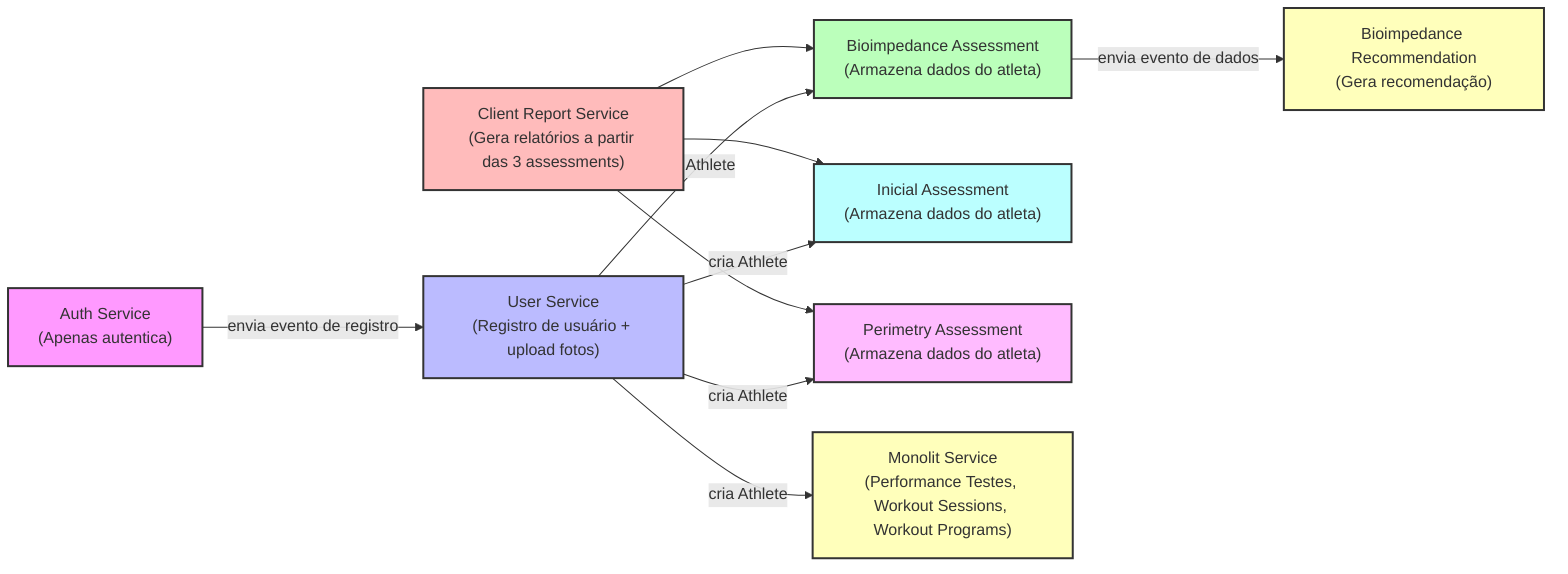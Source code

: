 graph LR
    %% Serviços principais
    Auth["Auth Service\n(Apenas autentica)"] -->|envia evento de registro| User["User Service\n(Registro de usuário + upload fotos)"]

    %% Criação de atleta
    User -->|cria Athlete| Bioimpedance["Bioimpedance Assessment\n(Armazena dados do atleta)"]
    User -->|cria Athlete| InicialAssessment["Inicial Assessment\n(Armazena dados do atleta)"]
    User -->|cria Athlete| PerimetryAssessment["Perimetry Assessment\n(Armazena dados do atleta)"]
    User -->|cria Athlete| Monolit["Monolit Service\n(Performance Testes, Workout Sessions, Workout Programs)"]

    %% Eventos de recomendação
    Bioimpedance -->|envia evento de dados| BioimpedanceRecommendation["Bioimpedance Recommendation\n(Gera recomendação)"]

    %% Client Report usando dados das assessments
    ClientReport["Client Report Service\n(Gera relatórios a partir das 3 assessments)"] --> Bioimpedance
    ClientReport --> InicialAssessment
    ClientReport --> PerimetryAssessment

    %% Observações de fluxo
    style Auth fill:#f9f,stroke:#333,stroke-width:2px
    style User fill:#bbf,stroke:#333,stroke-width:2px
    style Bioimpedance fill:#bfb,stroke:#333,stroke-width:2px
    style BioimpedanceRecommendation fill:#ffb,stroke:#333,stroke-width:2px
    style InicialAssessment fill:#bff,stroke:#333,stroke-width:2px
    style PerimetryAssessment fill:#fbf,stroke:#333,stroke-width:2px
    style Monolit fill:#ffb,stroke:#333,stroke-width:2px
    style ClientReport fill:#fbb,stroke:#333,stroke-width:2px